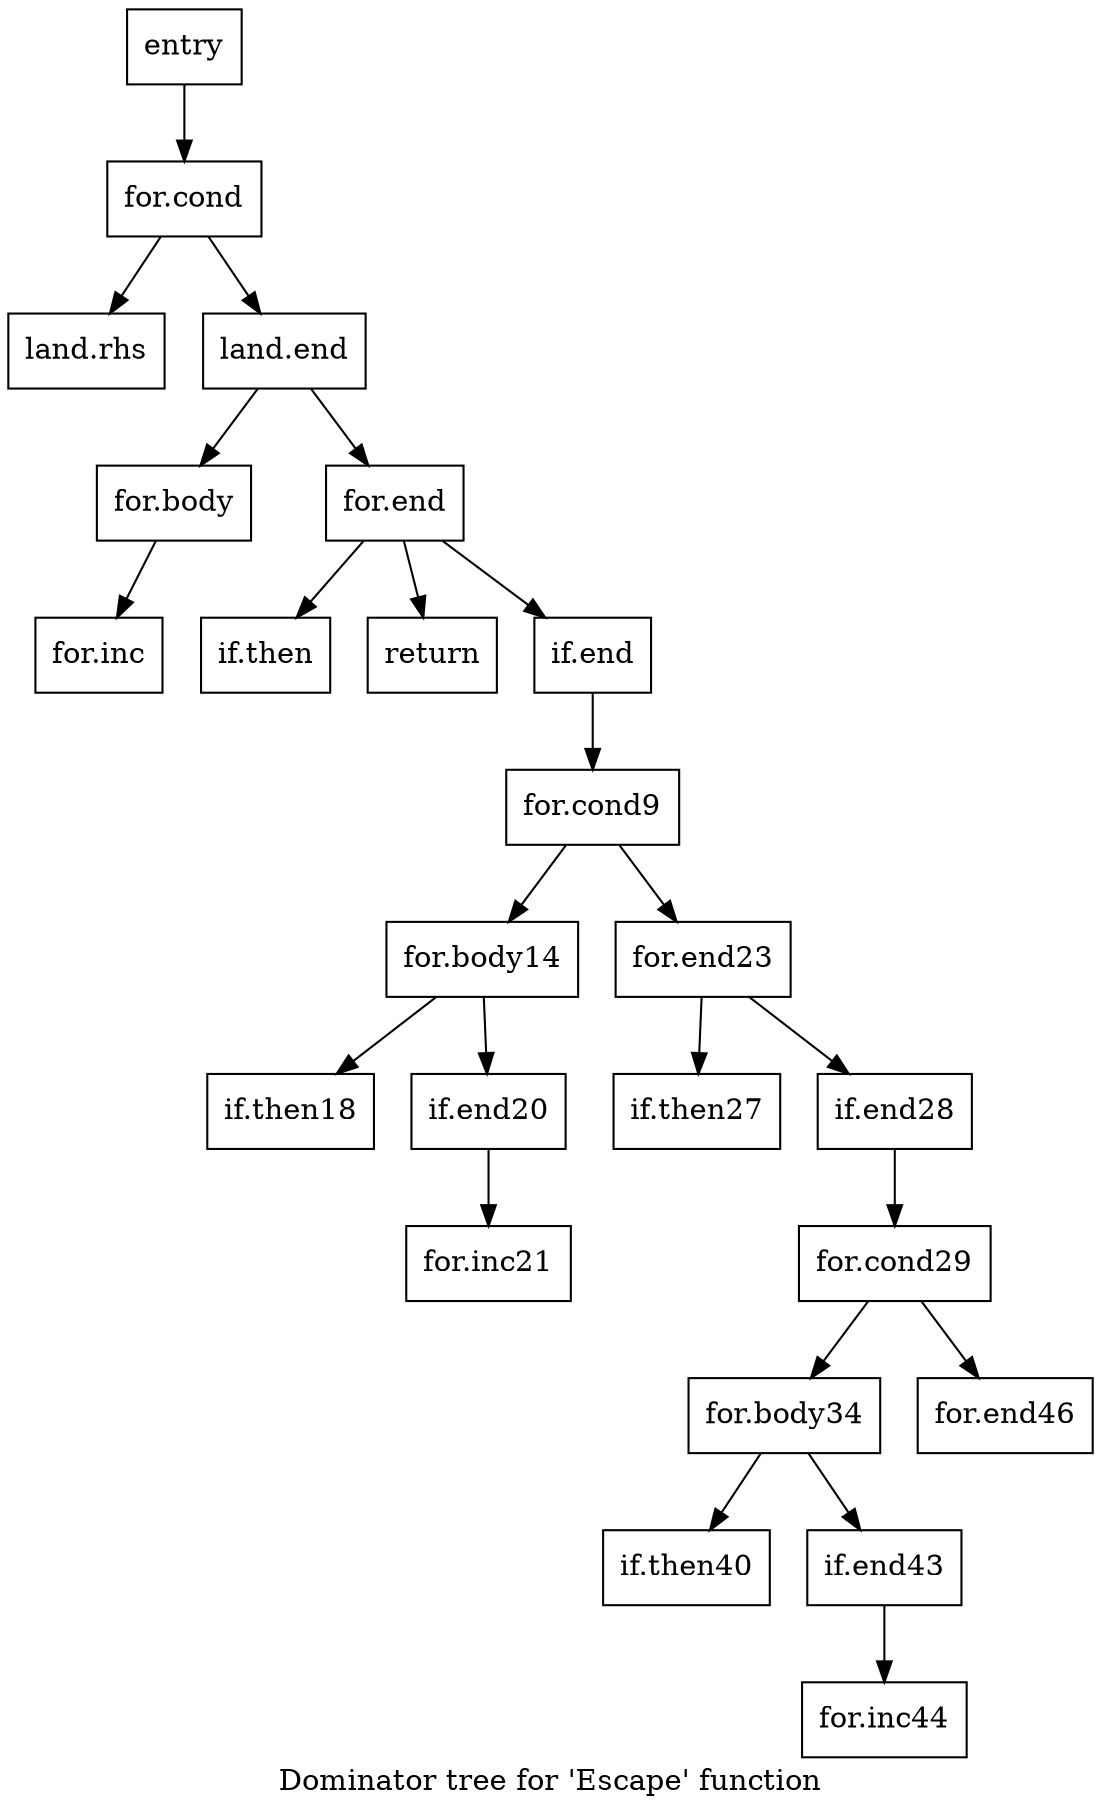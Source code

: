 digraph "Dominator tree for 'Escape' function" {
	label="Dominator tree for 'Escape' function";

	Node0xeaece0 [shape=record,label="{entry}"];
	Node0xeaece0 -> Node0xee7a70;
	Node0xee7a70 [shape=record,label="{for.cond}"];
	Node0xee7a70 -> Node0xe243b0;
	Node0xee7a70 -> Node0xe7f340;
	Node0xe243b0 [shape=record,label="{land.rhs}"];
	Node0xe7f340 [shape=record,label="{land.end}"];
	Node0xe7f340 -> Node0xe5bfb0;
	Node0xe7f340 -> Node0xe3b1e0;
	Node0xe5bfb0 [shape=record,label="{for.body}"];
	Node0xe5bfb0 -> Node0xea7880;
	Node0xea7880 [shape=record,label="{for.inc}"];
	Node0xe3b1e0 [shape=record,label="{for.end}"];
	Node0xe3b1e0 -> Node0xe620d0;
	Node0xe3b1e0 -> Node0xeb5ca0;
	Node0xe3b1e0 -> Node0xeaa3f0;
	Node0xe620d0 [shape=record,label="{if.then}"];
	Node0xeb5ca0 [shape=record,label="{return}"];
	Node0xeaa3f0 [shape=record,label="{if.end}"];
	Node0xeaa3f0 -> Node0xec2080;
	Node0xec2080 [shape=record,label="{for.cond9}"];
	Node0xec2080 -> Node0xe63070;
	Node0xec2080 -> Node0xe57250;
	Node0xe63070 [shape=record,label="{for.body14}"];
	Node0xe63070 -> Node0xec7ef0;
	Node0xe63070 -> Node0xe1c5c0;
	Node0xec7ef0 [shape=record,label="{if.then18}"];
	Node0xe1c5c0 [shape=record,label="{if.end20}"];
	Node0xe1c5c0 -> Node0xe42720;
	Node0xe42720 [shape=record,label="{for.inc21}"];
	Node0xe57250 [shape=record,label="{for.end23}"];
	Node0xe57250 -> Node0xe90750;
	Node0xe57250 -> Node0xe33af0;
	Node0xe90750 [shape=record,label="{if.then27}"];
	Node0xe33af0 [shape=record,label="{if.end28}"];
	Node0xe33af0 -> Node0xeb4260;
	Node0xeb4260 [shape=record,label="{for.cond29}"];
	Node0xeb4260 -> Node0xe51410;
	Node0xeb4260 -> Node0xe894e0;
	Node0xe51410 [shape=record,label="{for.body34}"];
	Node0xe51410 -> Node0xe484c0;
	Node0xe51410 -> Node0xe0db20;
	Node0xe484c0 [shape=record,label="{if.then40}"];
	Node0xe0db20 [shape=record,label="{if.end43}"];
	Node0xe0db20 -> Node0xec0020;
	Node0xec0020 [shape=record,label="{for.inc44}"];
	Node0xe894e0 [shape=record,label="{for.end46}"];
}
